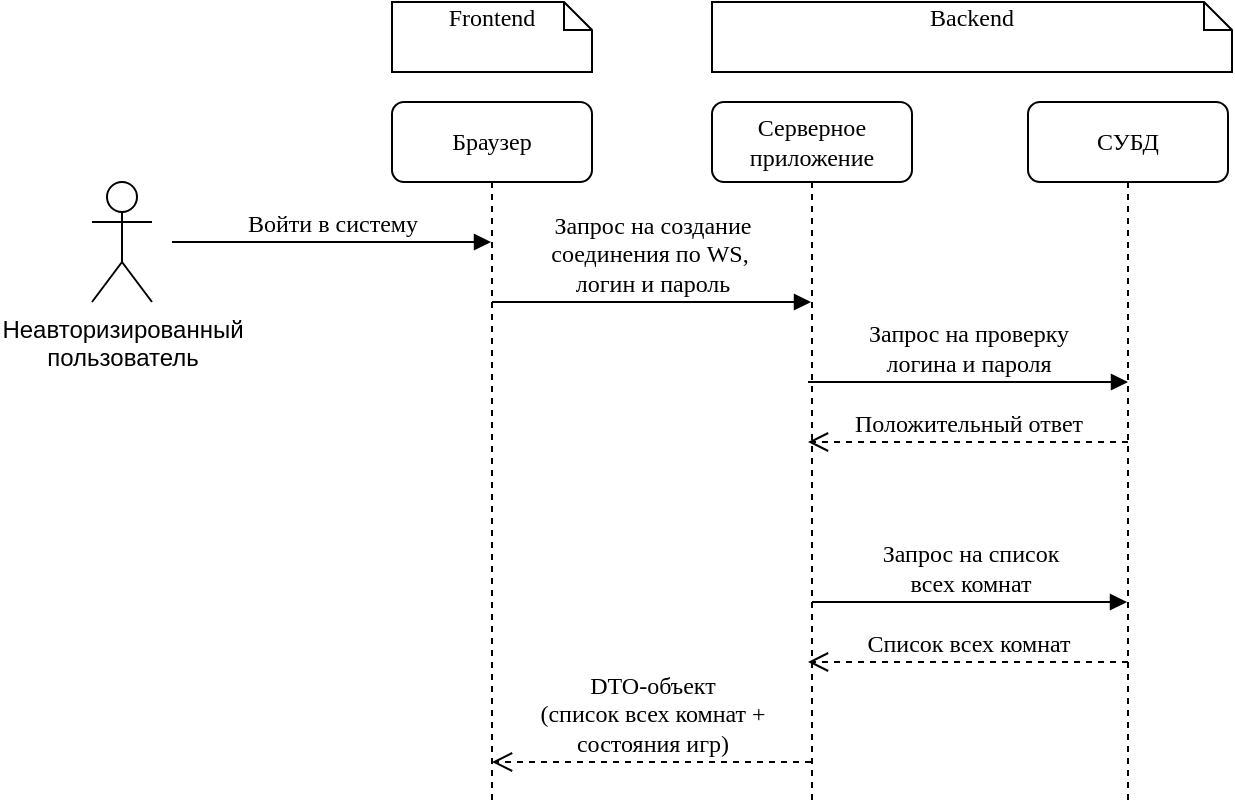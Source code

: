 <mxfile version="12.1.7" type="device" pages="1"><diagram name="Page-1" id="13e1069c-82ec-6db2-03f1-153e76fe0fe0"><mxGraphModel dx="1024" dy="566" grid="1" gridSize="10" guides="1" tooltips="1" connect="1" arrows="1" fold="1" page="1" pageScale="1" pageWidth="1100" pageHeight="850" background="#ffffff" math="0" shadow="0"><root><mxCell id="0"/><mxCell id="1" parent="0"/><mxCell id="7baba1c4bc27f4b0-2" value="Серверное приложение" style="shape=umlLifeline;perimeter=lifelinePerimeter;whiteSpace=wrap;html=1;container=1;collapsible=0;recursiveResize=0;outlineConnect=0;rounded=1;shadow=0;comic=0;labelBackgroundColor=none;strokeColor=#000000;strokeWidth=1;fillColor=#FFFFFF;fontFamily=Verdana;fontSize=12;fontColor=#000000;align=center;" parent="1" vertex="1"><mxGeometry x="430" y="130" width="100" height="350" as="geometry"/></mxCell><mxCell id="7baba1c4bc27f4b0-3" value="СУБД" style="shape=umlLifeline;perimeter=lifelinePerimeter;whiteSpace=wrap;html=1;container=1;collapsible=0;recursiveResize=0;outlineConnect=0;rounded=1;shadow=0;comic=0;labelBackgroundColor=none;strokeColor=#000000;strokeWidth=1;fillColor=#FFFFFF;fontFamily=Verdana;fontSize=12;fontColor=#000000;align=center;" parent="1" vertex="1"><mxGeometry x="588" y="130" width="100" height="350" as="geometry"/></mxCell><mxCell id="7baba1c4bc27f4b0-8" value="Браузер" style="shape=umlLifeline;perimeter=lifelinePerimeter;whiteSpace=wrap;html=1;container=1;collapsible=0;recursiveResize=0;outlineConnect=0;rounded=1;shadow=0;comic=0;labelBackgroundColor=none;strokeColor=#000000;strokeWidth=1;fillColor=#FFFFFF;fontFamily=Verdana;fontSize=12;fontColor=#000000;align=center;" parent="1" vertex="1"><mxGeometry x="270" y="130" width="100" height="350" as="geometry"/></mxCell><mxCell id="7baba1c4bc27f4b0-11" value="Запрос на создание &lt;br&gt;соединения по WS,&amp;nbsp;&lt;br&gt;логин и пароль" style="html=1;verticalAlign=bottom;endArrow=block;labelBackgroundColor=none;fontFamily=Verdana;fontSize=12;edgeStyle=elbowEdgeStyle;elbow=vertical;" parent="1" source="7baba1c4bc27f4b0-8" target="7baba1c4bc27f4b0-2" edge="1"><mxGeometry relative="1" as="geometry"><mxPoint x="315" y="230" as="sourcePoint"/><Array as="points"><mxPoint x="380" y="230"/></Array><mxPoint x="495" y="230" as="targetPoint"/></mxGeometry></mxCell><mxCell id="7baba1c4bc27f4b0-14" value="Запрос на список &lt;br&gt;всех комнат" style="html=1;verticalAlign=bottom;endArrow=block;labelBackgroundColor=none;fontFamily=Verdana;fontSize=12;edgeStyle=elbowEdgeStyle;elbow=vertical;" parent="1" source="7baba1c4bc27f4b0-2" target="7baba1c4bc27f4b0-3" edge="1"><mxGeometry relative="1" as="geometry"><mxPoint x="495" y="360" as="sourcePoint"/><mxPoint x="625" y="360" as="targetPoint"/><Array as="points"><mxPoint x="560" y="380"/><mxPoint x="585" y="360"/><mxPoint x="595" y="380"/><mxPoint x="575" y="320"/><mxPoint x="585" y="290"/></Array></mxGeometry></mxCell><mxCell id="7baba1c4bc27f4b0-40" value="Frontend" style="shape=note;whiteSpace=wrap;html=1;size=14;verticalAlign=top;align=center;spacingTop=-6;rounded=0;shadow=0;comic=0;labelBackgroundColor=none;strokeColor=#000000;strokeWidth=1;fillColor=#FFFFFF;fontFamily=Verdana;fontSize=12;fontColor=#000000;" parent="1" vertex="1"><mxGeometry x="270" y="80" width="100" height="35" as="geometry"/></mxCell><mxCell id="7baba1c4bc27f4b0-41" value="Backend" style="shape=note;whiteSpace=wrap;html=1;size=14;verticalAlign=top;align=center;spacingTop=-6;rounded=0;shadow=0;comic=0;labelBackgroundColor=none;strokeColor=#000000;strokeWidth=1;fillColor=#FFFFFF;fontFamily=Verdana;fontSize=12;fontColor=#000000;" parent="1" vertex="1"><mxGeometry x="430" y="80" width="260" height="35" as="geometry"/></mxCell><mxCell id="7mEwJ8llIhR4hEEdDLph-1" value="Войти в систему" style="html=1;verticalAlign=bottom;endArrow=block;labelBackgroundColor=none;fontFamily=Verdana;fontSize=12;edgeStyle=elbowEdgeStyle;elbow=vertical;" parent="1" target="7baba1c4bc27f4b0-8" edge="1"><mxGeometry relative="1" as="geometry"><mxPoint x="160" y="200" as="sourcePoint"/><mxPoint x="305" y="200" as="targetPoint"/><Array as="points"><mxPoint x="230" y="200"/></Array></mxGeometry></mxCell><mxCell id="7mEwJ8llIhR4hEEdDLph-7" value="Неавторизированный&lt;br&gt;пользователь" style="shape=umlActor;verticalLabelPosition=bottom;labelBackgroundColor=#ffffff;verticalAlign=top;html=1;" parent="1" vertex="1"><mxGeometry x="120" y="170" width="30" height="60" as="geometry"/></mxCell><mxCell id="vHBmE2NxA-XEQlhMa-pa-4" value="DTO-объект&lt;br&gt;(список всех комнат +&lt;br&gt;состояния игр)" style="html=1;verticalAlign=bottom;endArrow=open;dashed=1;endSize=8;labelBackgroundColor=none;fontFamily=Verdana;fontSize=12;" parent="1" source="7baba1c4bc27f4b0-2" edge="1"><mxGeometry relative="1" as="geometry"><mxPoint x="320" y="460" as="targetPoint"/><mxPoint x="450" y="460" as="sourcePoint"/></mxGeometry></mxCell><mxCell id="vHBmE2NxA-XEQlhMa-pa-3" value="Список всех комнат" style="html=1;verticalAlign=bottom;endArrow=open;dashed=1;endSize=8;exitX=0;exitY=0.95;labelBackgroundColor=none;fontFamily=Verdana;fontSize=12;" parent="1" edge="1"><mxGeometry relative="1" as="geometry"><mxPoint x="478" y="410" as="targetPoint"/><mxPoint x="638" y="410" as="sourcePoint"/></mxGeometry></mxCell><mxCell id="LXmpIuI4EqjCShWJ96uJ-1" value="Запрос на проверку&lt;br&gt;логина и пароля" style="html=1;verticalAlign=bottom;endArrow=block;labelBackgroundColor=none;fontFamily=Verdana;fontSize=12;edgeStyle=elbowEdgeStyle;elbow=vertical;" parent="1" edge="1"><mxGeometry relative="1" as="geometry"><mxPoint x="478" y="270" as="sourcePoint"/><Array as="points"><mxPoint x="538.5" y="270"/></Array><mxPoint x="638" y="270" as="targetPoint"/></mxGeometry></mxCell><mxCell id="LXmpIuI4EqjCShWJ96uJ-2" value="Положительный ответ" style="html=1;verticalAlign=bottom;endArrow=open;dashed=1;endSize=8;exitX=0;exitY=0.95;labelBackgroundColor=none;fontFamily=Verdana;fontSize=12;" parent="1" edge="1"><mxGeometry relative="1" as="geometry"><mxPoint x="478" y="300" as="targetPoint"/><mxPoint x="638" y="300" as="sourcePoint"/></mxGeometry></mxCell></root></mxGraphModel></diagram></mxfile>